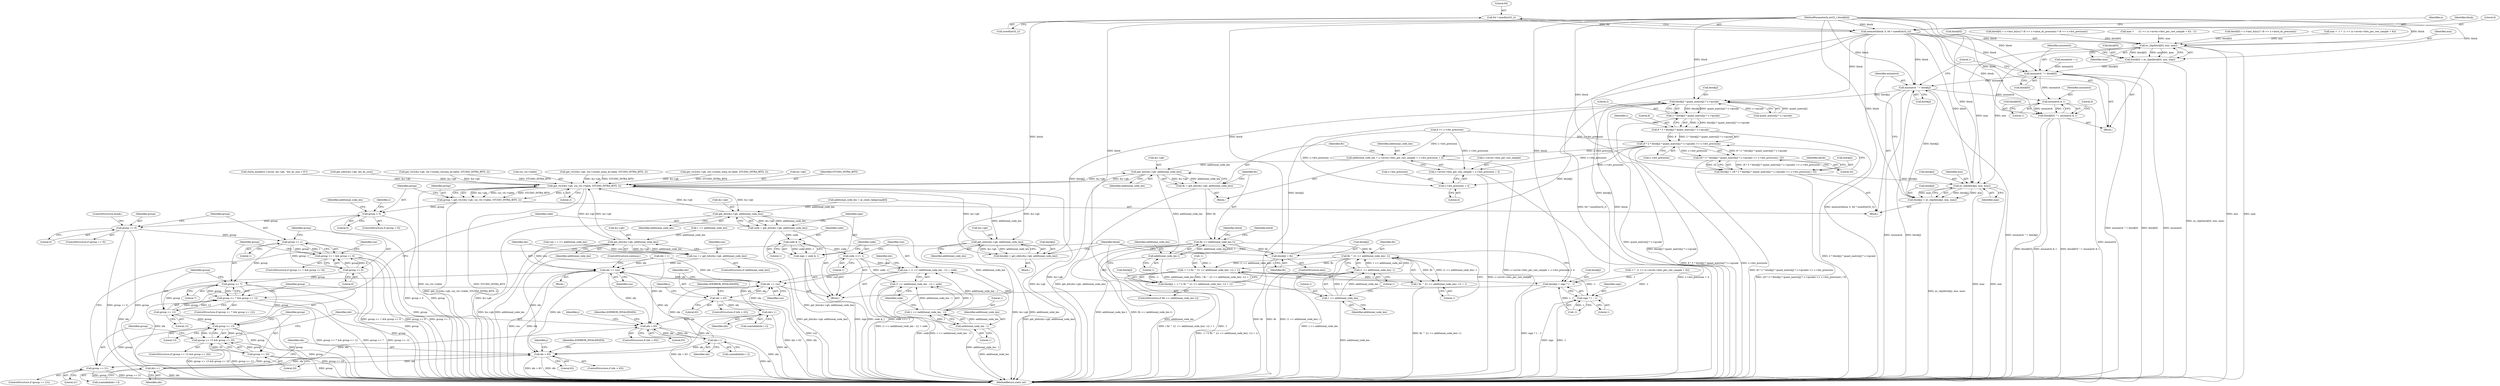 digraph "0_FFmpeg_d227ed5d598340e719eff7156b1aa0a4469e9a6a@API" {
"1000193" [label="(Call,64 * sizeof(int32_t))"];
"1000190" [label="(Call,memset(block, 0, 64 * sizeof(int32_t)))"];
"1000373" [label="(Call,av_clip(block[0], min, max))"];
"1000369" [label="(Call,block[0] = av_clip(block[0], min, max))"];
"1000379" [label="(Call,mismatch ^= block[0])"];
"1000659" [label="(Call,mismatch ^= block[j])"];
"1000634" [label="(Call,block[j] * quant_matrix[j] * s->qscale)"];
"1000632" [label="(Call,2 * block[j] * quant_matrix[j] * s->qscale)"];
"1000630" [label="(Call,8 * 2 * block[j] * quant_matrix[j] * s->qscale)"];
"1000629" [label="(Call,(8 * 2 * block[j] * quant_matrix[j] * s->qscale) >> s->dct_precision)"];
"1000575" [label="(Call,additional_code_len = s->avctx->bits_per_raw_sample + s->dct_precision + 4)"];
"1000590" [label="(Call,get_bits(&s->gb, additional_code_len))"];
"1000389" [label="(Call,get_vlc2(&s->gb, cur_vlc->table, STUDIO_INTRA_BITS, 2))"];
"1000387" [label="(Call,group = get_vlc2(&s->gb, cur_vlc->table, STUDIO_INTRA_BITS, 2))"];
"1000400" [label="(Call,group < 0)"];
"1000432" [label="(Call,group == 0)"];
"1000440" [label="(Call,group >= 1)"];
"1000439" [label="(Call,group >= 1 && group <= 6)"];
"1000443" [label="(Call,group <= 6)"];
"1000469" [label="(Call,group >= 7)"];
"1000468" [label="(Call,group >= 7 && group <= 12)"];
"1000472" [label="(Call,group <= 12)"];
"1000528" [label="(Call,group >= 13)"];
"1000527" [label="(Call,group >= 13 && group <= 20)"];
"1000531" [label="(Call,group <= 20)"];
"1000559" [label="(Call,group == 21)"];
"1000456" [label="(Call,get_bits(&s->gb, additional_code_len))"];
"1000454" [label="(Call,run += get_bits(&s->gb, additional_code_len))"];
"1000462" [label="(Call,idx += run)"];
"1000501" [label="(Call,idx += run)"];
"1000505" [label="(Call,idx > 63)"];
"1000514" [label="(Call,idx++)"];
"1000536" [label="(Call,idx > 63)"];
"1000545" [label="(Call,idx++)"];
"1000564" [label="(Call,idx > 63)"];
"1000573" [label="(Call,idx++)"];
"1000478" [label="(Call,get_bits(&s->gb, additional_code_len))"];
"1000476" [label="(Call,code = get_bits(&s->gb, additional_code_len))"];
"1000486" [label="(Call,code & 1)"];
"1000484" [label="(Call,sign = code & 1)"];
"1000489" [label="(Call,code >>= 1)"];
"1000492" [label="(Call,run = (1 << (additional_code_len - 1)) + code)"];
"1000494" [label="(Call,(1 << (additional_code_len - 1)) + code)"];
"1000497" [label="(Call,additional_code_len - 1)"];
"1000495" [label="(Call,1 << (additional_code_len - 1))"];
"1000551" [label="(Call,get_xbits(&s->gb, additional_code_len))"];
"1000547" [label="(Call,block[j] = get_xbits(&s->gb, additional_code_len))"];
"1000588" [label="(Call,flc = get_bits(&s->gb, additional_code_len))"];
"1000597" [label="(Call,flc >> (additional_code_len-1))"];
"1000610" [label="(Call,flc ^ ((1 << additional_code_len) -1))"];
"1000606" [label="(Call,-1 * (( flc ^ ((1 << additional_code_len) -1)) + 1))"];
"1000516" [label="(Call,block[j] = sign ? 1 : -1)"];
"1000520" [label="(Call,sign ? 1 : -1)"];
"1000602" [label="(Call,block[j] = -1 * (( flc ^ ((1 << additional_code_len) -1)) + 1))"];
"1000609" [label="(Call,( flc ^ ((1 << additional_code_len) -1)) + 1)"];
"1000619" [label="(Call,block[j] = flc)"];
"1000599" [label="(Call,additional_code_len-1)"];
"1000613" [label="(Call,1 << additional_code_len)"];
"1000612" [label="(Call,(1 << additional_code_len) -1)"];
"1000577" [label="(Call,s->avctx->bits_per_raw_sample + s->dct_precision + 4)"];
"1000583" [label="(Call,s->dct_precision + 4)"];
"1000628" [label="(Call,((8 * 2 * block[j] * quant_matrix[j] * s->qscale) >> s->dct_precision) / 32)"];
"1000624" [label="(Call,block[j] = ((8 * 2 * block[j] * quant_matrix[j] * s->qscale) >> s->dct_precision) / 32)"];
"1000653" [label="(Call,av_clip(block[j], min, max))"];
"1000649" [label="(Call,block[j] = av_clip(block[j], min, max))"];
"1000668" [label="(Call,mismatch & 1)"];
"1000664" [label="(Call,block[63] ^= mismatch & 1)"];
"1000576" [label="(Identifier,additional_code_len)"];
"1000465" [label="(ControlStructure,continue;)"];
"1000400" [label="(Call,group < 0)"];
"1000629" [label="(Call,(8 * 2 * block[j] * quant_matrix[j] * s->qscale) >> s->dct_precision)"];
"1000438" [label="(ControlStructure,if (group >= 1 && group <= 6))"];
"1000385" [label="(Literal,1)"];
"1000660" [label="(Identifier,mismatch)"];
"1000388" [label="(Identifier,group)"];
"1000491" [label="(Literal,1)"];
"1000443" [label="(Call,group <= 6)"];
"1000668" [label="(Call,mismatch & 1)"];
"1000523" [label="(Call,-1)"];
"1000645" [label="(Call,s->dct_precision)"];
"1000651" [label="(Identifier,block)"];
"1000573" [label="(Call,idx++)"];
"1000507" [label="(Literal,63)"];
"1000597" [label="(Call,flc >> (additional_code_len-1))"];
"1000600" [label="(Identifier,additional_code_len)"];
"1000463" [label="(Identifier,idx)"];
"1000536" [label="(Call,idx > 63)"];
"1000623" [label="(Identifier,flc)"];
"1000492" [label="(Call,run = (1 << (additional_code_len - 1)) + code)"];
"1000406" [label="(Identifier,s)"];
"1000399" [label="(ControlStructure,if (group < 0))"];
"1000386" [label="(Block,)"];
"1000484" [label="(Call,sign = code & 1)"];
"1000552" [label="(Call,&s->gb)"];
"1000503" [label="(Identifier,run)"];
"1000630" [label="(Call,8 * 2 * block[j] * quant_matrix[j] * s->qscale)"];
"1000187" [label="(Call,mismatch = 1)"];
"1000604" [label="(Identifier,block)"];
"1000369" [label="(Call,block[0] = av_clip(block[0], min, max))"];
"1000442" [label="(Literal,1)"];
"1000547" [label="(Call,block[j] = get_xbits(&s->gb, additional_code_len))"];
"1000609" [label="(Call,( flc ^ ((1 << additional_code_len) -1)) + 1)"];
"1000615" [label="(Identifier,additional_code_len)"];
"1000364" [label="(Call,8 >> s->dct_precision)"];
"1000472" [label="(Call,group <= 12)"];
"1000498" [label="(Identifier,additional_code_len)"];
"1000548" [label="(Call,block[j])"];
"1000432" [label="(Call,group == 0)"];
"1000332" [label="(Call,block[0] = s->last_dc[cc] * (8 >> s->intra_dc_precision))"];
"1000473" [label="(Identifier,group)"];
"1000497" [label="(Call,additional_code_len - 1)"];
"1000624" [label="(Call,block[j] = ((8 * 2 * block[j] * quant_matrix[j] * s->qscale) >> s->dct_precision) / 32)"];
"1000456" [label="(Call,get_bits(&s->gb, additional_code_len))"];
"1000297" [label="(Call,get_xbits(&s->gb, dct_dc_size))"];
"1000109" [label="(MethodParameterIn,int32_t block[64])"];
"1000434" [label="(Literal,0)"];
"1000612" [label="(Call,(1 << additional_code_len) -1)"];
"1000664" [label="(Call,block[63] ^= mismatch & 1)"];
"1000470" [label="(Identifier,group)"];
"1000506" [label="(Identifier,idx)"];
"1000486" [label="(Call,code & 1)"];
"1000628" [label="(Call,((8 * 2 * block[j] * quant_matrix[j] * s->qscale) >> s->dct_precision) / 32)"];
"1000199" [label="(Identifier,n)"];
"1000560" [label="(Identifier,group)"];
"1000570" [label="(Identifier,j)"];
"1000520" [label="(Call,sign ? 1 : -1)"];
"1000596" [label="(ControlStructure,if (flc >> (additional_code_len-1)))"];
"1000526" [label="(ControlStructure,if (group >= 13 && group <= 20))"];
"1000496" [label="(Literal,1)"];
"1000194" [label="(Literal,64)"];
"1000649" [label="(Call,block[j] = av_clip(block[j], min, max))"];
"1000564" [label="(Call,idx > 63)"];
"1000669" [label="(Identifier,mismatch)"];
"1000517" [label="(Call,block[j])"];
"1000542" [label="(Identifier,j)"];
"1000568" [label="(Identifier,AVERROR_INVALIDDATA)"];
"1000565" [label="(Identifier,idx)"];
"1000632" [label="(Call,2 * block[j] * quant_matrix[j] * s->qscale)"];
"1000625" [label="(Call,block[j])"];
"1000381" [label="(Call,block[0])"];
"1000433" [label="(Identifier,group)"];
"1000159" [label="(Call,min = -1 *  (1 << (s->avctx->bits_per_raw_sample + 6)))"];
"1000191" [label="(Identifier,block)"];
"1000439" [label="(Call,group >= 1 && group <= 6)"];
"1000537" [label="(Identifier,idx)"];
"1000595" [label="(Identifier,additional_code_len)"];
"1000505" [label="(Call,idx > 63)"];
"1000485" [label="(Identifier,sign)"];
"1000659" [label="(Call,mismatch ^= block[j])"];
"1000588" [label="(Call,flc = get_bits(&s->gb, additional_code_len))"];
"1000500" [label="(Identifier,code)"];
"1000577" [label="(Call,s->avctx->bits_per_raw_sample + s->dct_precision + 4)"];
"1000571" [label="(Call,scantable[idx++])"];
"1000672" [label="(Literal,0)"];
"1000387" [label="(Call,group = get_vlc2(&s->gb, cur_vlc->table, STUDIO_INTRA_BITS, 2))"];
"1000446" [label="(Block,)"];
"1000530" [label="(Literal,13)"];
"1000635" [label="(Call,block[j])"];
"1000412" [label="(Call,additional_code_len = ac_state_tab[group][0])"];
"1000511" [label="(Identifier,j)"];
"1000543" [label="(Call,scantable[idx++])"];
"1000561" [label="(Literal,21)"];
"1000448" [label="(Identifier,run)"];
"1000474" [label="(Literal,12)"];
"1000634" [label="(Call,block[j] * quant_matrix[j] * s->qscale)"];
"1000444" [label="(Identifier,group)"];
"1000540" [label="(Identifier,AVERROR_INVALIDDATA)"];
"1000379" [label="(Call,mismatch ^= block[0])"];
"1000493" [label="(Identifier,run)"];
"1000190" [label="(Call,memset(block, 0, 64 * sizeof(int32_t)))"];
"1000161" [label="(Call,-1 *  (1 << (s->avctx->bits_per_raw_sample + 6)))"];
"1000532" [label="(Identifier,group)"];
"1000452" [label="(ControlStructure,if (additional_code_len))"];
"1000440" [label="(Call,group >= 1)"];
"1000613" [label="(Call,1 << additional_code_len)"];
"1000254" [label="(Call,get_vlc2(&s->gb, ctx->studio_chroma_dc.table, STUDIO_INTRA_BITS, 2))"];
"1000455" [label="(Identifier,run)"];
"1000488" [label="(Literal,1)"];
"1000461" [label="(Identifier,additional_code_len)"];
"1000535" [label="(ControlStructure,if (idx > 63))"];
"1000476" [label="(Call,code = get_bits(&s->gb, additional_code_len))"];
"1000499" [label="(Literal,1)"];
"1000626" [label="(Identifier,block)"];
"1000558" [label="(ControlStructure,if (group == 21))"];
"1000195" [label="(Call,sizeof(int32_t))"];
"1000583" [label="(Call,s->dct_precision + 4)"];
"1000380" [label="(Identifier,mismatch)"];
"1000638" [label="(Call,quant_matrix[j] * s->qscale)"];
"1000447" [label="(Call,run = 1 << additional_code_len)"];
"1000534" [label="(Block,)"];
"1000521" [label="(Identifier,sign)"];
"1000377" [label="(Identifier,min)"];
"1000441" [label="(Identifier,group)"];
"1000489" [label="(Call,code >>= 1)"];
"1000606" [label="(Call,-1 * (( flc ^ ((1 << additional_code_len) -1)) + 1))"];
"1000531" [label="(Call,group <= 20)"];
"1000475" [label="(Block,)"];
"1000126" [label="(Call,idx = 1)"];
"1000620" [label="(Call,block[j])"];
"1000587" [label="(Literal,4)"];
"1000374" [label="(Call,block[0])"];
"1000468" [label="(Call,group >= 7 && group <= 12)"];
"1000478" [label="(Call,get_bits(&s->gb, additional_code_len))"];
"1000431" [label="(ControlStructure,if (group == 0))"];
"1000614" [label="(Literal,1)"];
"1000658" [label="(Identifier,max)"];
"1000546" [label="(Identifier,idx)"];
"1000619" [label="(Call,block[j] = flc)"];
"1000650" [label="(Call,block[j])"];
"1000490" [label="(Identifier,code)"];
"1000516" [label="(Call,block[j] = sign ? 1 : -1)"];
"1000494" [label="(Call,(1 << (additional_code_len - 1)) + code)"];
"1000483" [label="(Identifier,additional_code_len)"];
"1000522" [label="(Literal,1)"];
"1000654" [label="(Call,block[j])"];
"1000502" [label="(Identifier,idx)"];
"1000607" [label="(Call,-1)"];
"1000479" [label="(Call,&s->gb)"];
"1000538" [label="(Literal,63)"];
"1000661" [label="(Call,block[j])"];
"1000445" [label="(Literal,6)"];
"1000545" [label="(Call,idx++)"];
"1000633" [label="(Literal,2)"];
"1000574" [label="(Identifier,idx)"];
"1000617" [label="(Literal,1)"];
"1000401" [label="(Identifier,group)"];
"1000467" [label="(ControlStructure,if (group >= 7 && group <= 12))"];
"1000495" [label="(Call,1 << (additional_code_len - 1))"];
"1000665" [label="(Call,block[63])"];
"1000394" [label="(Call,cur_vlc->table)"];
"1000562" [label="(Block,)"];
"1000602" [label="(Call,block[j] = -1 * (( flc ^ ((1 << additional_code_len) -1)) + 1))"];
"1000193" [label="(Call,64 * sizeof(int32_t))"];
"1000471" [label="(Literal,7)"];
"1000449" [label="(Call,1 << additional_code_len)"];
"1000591" [label="(Call,&s->gb)"];
"1000590" [label="(Call,get_bits(&s->gb, additional_code_len))"];
"1000512" [label="(Call,scantable[idx++])"];
"1000563" [label="(ControlStructure,if (idx > 63))"];
"1000207" [label="(Call,get_vlc2(&s->gb, ctx->studio_luma_dc.table, STUDIO_INTRA_BITS, 2))"];
"1000603" [label="(Call,block[j])"];
"1000529" [label="(Identifier,group)"];
"1000464" [label="(Identifier,run)"];
"1000610" [label="(Call,flc ^ ((1 << additional_code_len) -1))"];
"1000192" [label="(Literal,0)"];
"1000653" [label="(Call,av_clip(block[j], min, max))"];
"1000378" [label="(Identifier,max)"];
"1000646" [label="(Identifier,s)"];
"1000575" [label="(Call,additional_code_len = s->avctx->bits_per_raw_sample + s->dct_precision + 4)"];
"1000599" [label="(Call,additional_code_len-1)"];
"1000239" [label="(Call,get_vlc2(&s->gb, ctx->studio_luma_dc.table, STUDIO_INTRA_BITS, 2))"];
"1000348" [label="(Call,block[0] = s->last_dc[cc] * (8 >> s->intra_dc_precision) * (8 >> s->dct_precision))"];
"1000477" [label="(Identifier,code)"];
"1000598" [label="(Identifier,flc)"];
"1000589" [label="(Identifier,flc)"];
"1000670" [label="(Literal,1)"];
"1000584" [label="(Call,s->dct_precision)"];
"1000436" [label="(ControlStructure,break;)"];
"1000469" [label="(Call,group >= 7)"];
"1000454" [label="(Call,run += get_bits(&s->gb, additional_code_len))"];
"1000389" [label="(Call,get_vlc2(&s->gb, cur_vlc->table, STUDIO_INTRA_BITS, 2))"];
"1000509" [label="(Identifier,AVERROR_INVALIDDATA)"];
"1000390" [label="(Call,&s->gb)"];
"1000648" [label="(Literal,32)"];
"1000174" [label="(Call,max =      ((1 << (s->avctx->bits_per_raw_sample + 6)) - 1))"];
"1000514" [label="(Call,idx++)"];
"1000578" [label="(Call,s->avctx->bits_per_raw_sample)"];
"1000618" [label="(ControlStructure,else)"];
"1000397" [label="(Identifier,STUDIO_INTRA_BITS)"];
"1000457" [label="(Call,&s->gb)"];
"1000601" [label="(Literal,1)"];
"1000402" [label="(Literal,0)"];
"1000559" [label="(Call,group == 21)"];
"1000501" [label="(Call,idx += run)"];
"1000566" [label="(Literal,63)"];
"1000487" [label="(Identifier,code)"];
"1000621" [label="(Identifier,block)"];
"1000515" [label="(Identifier,idx)"];
"1000370" [label="(Call,block[0])"];
"1000611" [label="(Identifier,flc)"];
"1000413" [label="(Identifier,additional_code_len)"];
"1000528" [label="(Call,group >= 13)"];
"1000111" [label="(Block,)"];
"1000616" [label="(Literal,1)"];
"1000373" [label="(Call,av_clip(block[0], min, max))"];
"1000551" [label="(Call,get_xbits(&s->gb, additional_code_len))"];
"1000556" [label="(Identifier,additional_code_len)"];
"1000631" [label="(Literal,8)"];
"1000504" [label="(ControlStructure,if (idx > 63))"];
"1000398" [label="(Literal,2)"];
"1000673" [label="(MethodReturn,static int)"];
"1000462" [label="(Call,idx += run)"];
"1000657" [label="(Identifier,min)"];
"1000527" [label="(Call,group >= 13 && group <= 20)"];
"1000310" [label="(Call,check_marker(s->avctx, &s->gb, \"dct_dc_size > 8\"))"];
"1000533" [label="(Literal,20)"];
"1000193" -> "1000190"  [label="AST: "];
"1000193" -> "1000195"  [label="CFG: "];
"1000194" -> "1000193"  [label="AST: "];
"1000195" -> "1000193"  [label="AST: "];
"1000190" -> "1000193"  [label="CFG: "];
"1000193" -> "1000190"  [label="DDG: 64"];
"1000190" -> "1000111"  [label="AST: "];
"1000191" -> "1000190"  [label="AST: "];
"1000192" -> "1000190"  [label="AST: "];
"1000199" -> "1000190"  [label="CFG: "];
"1000190" -> "1000673"  [label="DDG: memset(block, 0, 64 * sizeof(int32_t))"];
"1000190" -> "1000673"  [label="DDG: block"];
"1000190" -> "1000673"  [label="DDG: 64 * sizeof(int32_t)"];
"1000109" -> "1000190"  [label="DDG: block"];
"1000190" -> "1000373"  [label="DDG: block"];
"1000190" -> "1000379"  [label="DDG: block"];
"1000190" -> "1000634"  [label="DDG: block"];
"1000190" -> "1000653"  [label="DDG: block"];
"1000190" -> "1000659"  [label="DDG: block"];
"1000190" -> "1000664"  [label="DDG: block"];
"1000373" -> "1000369"  [label="AST: "];
"1000373" -> "1000378"  [label="CFG: "];
"1000374" -> "1000373"  [label="AST: "];
"1000377" -> "1000373"  [label="AST: "];
"1000378" -> "1000373"  [label="AST: "];
"1000369" -> "1000373"  [label="CFG: "];
"1000373" -> "1000673"  [label="DDG: min"];
"1000373" -> "1000673"  [label="DDG: max"];
"1000373" -> "1000369"  [label="DDG: block[0]"];
"1000373" -> "1000369"  [label="DDG: min"];
"1000373" -> "1000369"  [label="DDG: max"];
"1000348" -> "1000373"  [label="DDG: block[0]"];
"1000332" -> "1000373"  [label="DDG: block[0]"];
"1000109" -> "1000373"  [label="DDG: block"];
"1000159" -> "1000373"  [label="DDG: min"];
"1000174" -> "1000373"  [label="DDG: max"];
"1000373" -> "1000653"  [label="DDG: min"];
"1000373" -> "1000653"  [label="DDG: max"];
"1000369" -> "1000111"  [label="AST: "];
"1000370" -> "1000369"  [label="AST: "];
"1000380" -> "1000369"  [label="CFG: "];
"1000369" -> "1000673"  [label="DDG: av_clip(block[0], min, max)"];
"1000109" -> "1000369"  [label="DDG: block"];
"1000369" -> "1000379"  [label="DDG: block[0]"];
"1000379" -> "1000111"  [label="AST: "];
"1000379" -> "1000381"  [label="CFG: "];
"1000380" -> "1000379"  [label="AST: "];
"1000381" -> "1000379"  [label="AST: "];
"1000385" -> "1000379"  [label="CFG: "];
"1000379" -> "1000673"  [label="DDG: mismatch"];
"1000379" -> "1000673"  [label="DDG: mismatch ^= block[0]"];
"1000379" -> "1000673"  [label="DDG: block[0]"];
"1000187" -> "1000379"  [label="DDG: mismatch"];
"1000109" -> "1000379"  [label="DDG: block"];
"1000379" -> "1000659"  [label="DDG: mismatch"];
"1000379" -> "1000668"  [label="DDG: mismatch"];
"1000659" -> "1000386"  [label="AST: "];
"1000659" -> "1000661"  [label="CFG: "];
"1000660" -> "1000659"  [label="AST: "];
"1000661" -> "1000659"  [label="AST: "];
"1000385" -> "1000659"  [label="CFG: "];
"1000659" -> "1000673"  [label="DDG: mismatch"];
"1000659" -> "1000673"  [label="DDG: block[j]"];
"1000659" -> "1000673"  [label="DDG: mismatch ^= block[j]"];
"1000659" -> "1000634"  [label="DDG: block[j]"];
"1000649" -> "1000659"  [label="DDG: block[j]"];
"1000109" -> "1000659"  [label="DDG: block"];
"1000659" -> "1000668"  [label="DDG: mismatch"];
"1000634" -> "1000632"  [label="AST: "];
"1000634" -> "1000638"  [label="CFG: "];
"1000635" -> "1000634"  [label="AST: "];
"1000638" -> "1000634"  [label="AST: "];
"1000632" -> "1000634"  [label="CFG: "];
"1000634" -> "1000673"  [label="DDG: quant_matrix[j] * s->qscale"];
"1000634" -> "1000632"  [label="DDG: block[j]"];
"1000634" -> "1000632"  [label="DDG: quant_matrix[j] * s->qscale"];
"1000547" -> "1000634"  [label="DDG: block[j]"];
"1000602" -> "1000634"  [label="DDG: block[j]"];
"1000516" -> "1000634"  [label="DDG: block[j]"];
"1000619" -> "1000634"  [label="DDG: block[j]"];
"1000109" -> "1000634"  [label="DDG: block"];
"1000638" -> "1000634"  [label="DDG: quant_matrix[j]"];
"1000638" -> "1000634"  [label="DDG: s->qscale"];
"1000632" -> "1000630"  [label="AST: "];
"1000633" -> "1000632"  [label="AST: "];
"1000630" -> "1000632"  [label="CFG: "];
"1000632" -> "1000673"  [label="DDG: block[j] * quant_matrix[j] * s->qscale"];
"1000632" -> "1000630"  [label="DDG: 2"];
"1000632" -> "1000630"  [label="DDG: block[j] * quant_matrix[j] * s->qscale"];
"1000630" -> "1000629"  [label="AST: "];
"1000631" -> "1000630"  [label="AST: "];
"1000646" -> "1000630"  [label="CFG: "];
"1000630" -> "1000673"  [label="DDG: 2 * block[j] * quant_matrix[j] * s->qscale"];
"1000630" -> "1000629"  [label="DDG: 8"];
"1000630" -> "1000629"  [label="DDG: 2 * block[j] * quant_matrix[j] * s->qscale"];
"1000629" -> "1000628"  [label="AST: "];
"1000629" -> "1000645"  [label="CFG: "];
"1000645" -> "1000629"  [label="AST: "];
"1000648" -> "1000629"  [label="CFG: "];
"1000629" -> "1000673"  [label="DDG: 8 * 2 * block[j] * quant_matrix[j] * s->qscale"];
"1000629" -> "1000673"  [label="DDG: s->dct_precision"];
"1000629" -> "1000575"  [label="DDG: s->dct_precision"];
"1000629" -> "1000577"  [label="DDG: s->dct_precision"];
"1000629" -> "1000583"  [label="DDG: s->dct_precision"];
"1000629" -> "1000628"  [label="DDG: 8 * 2 * block[j] * quant_matrix[j] * s->qscale"];
"1000629" -> "1000628"  [label="DDG: s->dct_precision"];
"1000364" -> "1000629"  [label="DDG: s->dct_precision"];
"1000575" -> "1000562"  [label="AST: "];
"1000575" -> "1000577"  [label="CFG: "];
"1000576" -> "1000575"  [label="AST: "];
"1000577" -> "1000575"  [label="AST: "];
"1000589" -> "1000575"  [label="CFG: "];
"1000575" -> "1000673"  [label="DDG: s->avctx->bits_per_raw_sample + s->dct_precision + 4"];
"1000364" -> "1000575"  [label="DDG: s->dct_precision"];
"1000575" -> "1000590"  [label="DDG: additional_code_len"];
"1000590" -> "1000588"  [label="AST: "];
"1000590" -> "1000595"  [label="CFG: "];
"1000591" -> "1000590"  [label="AST: "];
"1000595" -> "1000590"  [label="AST: "];
"1000588" -> "1000590"  [label="CFG: "];
"1000590" -> "1000673"  [label="DDG: &s->gb"];
"1000590" -> "1000389"  [label="DDG: &s->gb"];
"1000590" -> "1000588"  [label="DDG: &s->gb"];
"1000590" -> "1000588"  [label="DDG: additional_code_len"];
"1000389" -> "1000590"  [label="DDG: &s->gb"];
"1000590" -> "1000599"  [label="DDG: additional_code_len"];
"1000389" -> "1000387"  [label="AST: "];
"1000389" -> "1000398"  [label="CFG: "];
"1000390" -> "1000389"  [label="AST: "];
"1000394" -> "1000389"  [label="AST: "];
"1000397" -> "1000389"  [label="AST: "];
"1000398" -> "1000389"  [label="AST: "];
"1000387" -> "1000389"  [label="CFG: "];
"1000389" -> "1000673"  [label="DDG: STUDIO_INTRA_BITS"];
"1000389" -> "1000673"  [label="DDG: cur_vlc->table"];
"1000389" -> "1000673"  [label="DDG: &s->gb"];
"1000389" -> "1000387"  [label="DDG: &s->gb"];
"1000389" -> "1000387"  [label="DDG: cur_vlc->table"];
"1000389" -> "1000387"  [label="DDG: STUDIO_INTRA_BITS"];
"1000389" -> "1000387"  [label="DDG: 2"];
"1000297" -> "1000389"  [label="DDG: &s->gb"];
"1000456" -> "1000389"  [label="DDG: &s->gb"];
"1000254" -> "1000389"  [label="DDG: &s->gb"];
"1000254" -> "1000389"  [label="DDG: STUDIO_INTRA_BITS"];
"1000239" -> "1000389"  [label="DDG: &s->gb"];
"1000239" -> "1000389"  [label="DDG: STUDIO_INTRA_BITS"];
"1000478" -> "1000389"  [label="DDG: &s->gb"];
"1000207" -> "1000389"  [label="DDG: &s->gb"];
"1000207" -> "1000389"  [label="DDG: STUDIO_INTRA_BITS"];
"1000310" -> "1000389"  [label="DDG: &s->gb"];
"1000551" -> "1000389"  [label="DDG: &s->gb"];
"1000389" -> "1000456"  [label="DDG: &s->gb"];
"1000389" -> "1000478"  [label="DDG: &s->gb"];
"1000389" -> "1000551"  [label="DDG: &s->gb"];
"1000387" -> "1000386"  [label="AST: "];
"1000388" -> "1000387"  [label="AST: "];
"1000401" -> "1000387"  [label="CFG: "];
"1000387" -> "1000673"  [label="DDG: get_vlc2(&s->gb, cur_vlc->table, STUDIO_INTRA_BITS, 2)"];
"1000387" -> "1000400"  [label="DDG: group"];
"1000400" -> "1000399"  [label="AST: "];
"1000400" -> "1000402"  [label="CFG: "];
"1000401" -> "1000400"  [label="AST: "];
"1000402" -> "1000400"  [label="AST: "];
"1000406" -> "1000400"  [label="CFG: "];
"1000413" -> "1000400"  [label="CFG: "];
"1000400" -> "1000673"  [label="DDG: group"];
"1000400" -> "1000673"  [label="DDG: group < 0"];
"1000400" -> "1000432"  [label="DDG: group"];
"1000432" -> "1000431"  [label="AST: "];
"1000432" -> "1000434"  [label="CFG: "];
"1000433" -> "1000432"  [label="AST: "];
"1000434" -> "1000432"  [label="AST: "];
"1000436" -> "1000432"  [label="CFG: "];
"1000441" -> "1000432"  [label="CFG: "];
"1000432" -> "1000673"  [label="DDG: group == 0"];
"1000432" -> "1000673"  [label="DDG: group"];
"1000432" -> "1000440"  [label="DDG: group"];
"1000440" -> "1000439"  [label="AST: "];
"1000440" -> "1000442"  [label="CFG: "];
"1000441" -> "1000440"  [label="AST: "];
"1000442" -> "1000440"  [label="AST: "];
"1000444" -> "1000440"  [label="CFG: "];
"1000439" -> "1000440"  [label="CFG: "];
"1000440" -> "1000673"  [label="DDG: group"];
"1000440" -> "1000439"  [label="DDG: group"];
"1000440" -> "1000439"  [label="DDG: 1"];
"1000440" -> "1000443"  [label="DDG: group"];
"1000440" -> "1000469"  [label="DDG: group"];
"1000439" -> "1000438"  [label="AST: "];
"1000439" -> "1000443"  [label="CFG: "];
"1000443" -> "1000439"  [label="AST: "];
"1000448" -> "1000439"  [label="CFG: "];
"1000470" -> "1000439"  [label="CFG: "];
"1000439" -> "1000673"  [label="DDG: group <= 6"];
"1000439" -> "1000673"  [label="DDG: group >= 1"];
"1000439" -> "1000673"  [label="DDG: group >= 1 && group <= 6"];
"1000443" -> "1000439"  [label="DDG: group"];
"1000443" -> "1000439"  [label="DDG: 6"];
"1000443" -> "1000445"  [label="CFG: "];
"1000444" -> "1000443"  [label="AST: "];
"1000445" -> "1000443"  [label="AST: "];
"1000443" -> "1000673"  [label="DDG: group"];
"1000443" -> "1000469"  [label="DDG: group"];
"1000469" -> "1000468"  [label="AST: "];
"1000469" -> "1000471"  [label="CFG: "];
"1000470" -> "1000469"  [label="AST: "];
"1000471" -> "1000469"  [label="AST: "];
"1000473" -> "1000469"  [label="CFG: "];
"1000468" -> "1000469"  [label="CFG: "];
"1000469" -> "1000673"  [label="DDG: group"];
"1000469" -> "1000468"  [label="DDG: group"];
"1000469" -> "1000468"  [label="DDG: 7"];
"1000469" -> "1000472"  [label="DDG: group"];
"1000469" -> "1000528"  [label="DDG: group"];
"1000468" -> "1000467"  [label="AST: "];
"1000468" -> "1000472"  [label="CFG: "];
"1000472" -> "1000468"  [label="AST: "];
"1000477" -> "1000468"  [label="CFG: "];
"1000529" -> "1000468"  [label="CFG: "];
"1000468" -> "1000673"  [label="DDG: group <= 12"];
"1000468" -> "1000673"  [label="DDG: group >= 7 && group <= 12"];
"1000468" -> "1000673"  [label="DDG: group >= 7"];
"1000472" -> "1000468"  [label="DDG: group"];
"1000472" -> "1000468"  [label="DDG: 12"];
"1000472" -> "1000474"  [label="CFG: "];
"1000473" -> "1000472"  [label="AST: "];
"1000474" -> "1000472"  [label="AST: "];
"1000472" -> "1000673"  [label="DDG: group"];
"1000472" -> "1000528"  [label="DDG: group"];
"1000528" -> "1000527"  [label="AST: "];
"1000528" -> "1000530"  [label="CFG: "];
"1000529" -> "1000528"  [label="AST: "];
"1000530" -> "1000528"  [label="AST: "];
"1000532" -> "1000528"  [label="CFG: "];
"1000527" -> "1000528"  [label="CFG: "];
"1000528" -> "1000673"  [label="DDG: group"];
"1000528" -> "1000527"  [label="DDG: group"];
"1000528" -> "1000527"  [label="DDG: 13"];
"1000528" -> "1000531"  [label="DDG: group"];
"1000528" -> "1000559"  [label="DDG: group"];
"1000527" -> "1000526"  [label="AST: "];
"1000527" -> "1000531"  [label="CFG: "];
"1000531" -> "1000527"  [label="AST: "];
"1000537" -> "1000527"  [label="CFG: "];
"1000560" -> "1000527"  [label="CFG: "];
"1000527" -> "1000673"  [label="DDG: group >= 13"];
"1000527" -> "1000673"  [label="DDG: group <= 20"];
"1000527" -> "1000673"  [label="DDG: group >= 13 && group <= 20"];
"1000531" -> "1000527"  [label="DDG: group"];
"1000531" -> "1000527"  [label="DDG: 20"];
"1000531" -> "1000533"  [label="CFG: "];
"1000532" -> "1000531"  [label="AST: "];
"1000533" -> "1000531"  [label="AST: "];
"1000531" -> "1000673"  [label="DDG: group"];
"1000531" -> "1000559"  [label="DDG: group"];
"1000559" -> "1000558"  [label="AST: "];
"1000559" -> "1000561"  [label="CFG: "];
"1000560" -> "1000559"  [label="AST: "];
"1000561" -> "1000559"  [label="AST: "];
"1000565" -> "1000559"  [label="CFG: "];
"1000626" -> "1000559"  [label="CFG: "];
"1000559" -> "1000673"  [label="DDG: group"];
"1000559" -> "1000673"  [label="DDG: group == 21"];
"1000456" -> "1000454"  [label="AST: "];
"1000456" -> "1000461"  [label="CFG: "];
"1000457" -> "1000456"  [label="AST: "];
"1000461" -> "1000456"  [label="AST: "];
"1000454" -> "1000456"  [label="CFG: "];
"1000456" -> "1000673"  [label="DDG: additional_code_len"];
"1000456" -> "1000673"  [label="DDG: &s->gb"];
"1000456" -> "1000454"  [label="DDG: &s->gb"];
"1000456" -> "1000454"  [label="DDG: additional_code_len"];
"1000449" -> "1000456"  [label="DDG: additional_code_len"];
"1000454" -> "1000452"  [label="AST: "];
"1000455" -> "1000454"  [label="AST: "];
"1000463" -> "1000454"  [label="CFG: "];
"1000454" -> "1000673"  [label="DDG: get_bits(&s->gb, additional_code_len)"];
"1000447" -> "1000454"  [label="DDG: run"];
"1000454" -> "1000462"  [label="DDG: run"];
"1000462" -> "1000446"  [label="AST: "];
"1000462" -> "1000464"  [label="CFG: "];
"1000463" -> "1000462"  [label="AST: "];
"1000464" -> "1000462"  [label="AST: "];
"1000465" -> "1000462"  [label="CFG: "];
"1000462" -> "1000673"  [label="DDG: idx"];
"1000462" -> "1000673"  [label="DDG: run"];
"1000447" -> "1000462"  [label="DDG: run"];
"1000514" -> "1000462"  [label="DDG: idx"];
"1000573" -> "1000462"  [label="DDG: idx"];
"1000126" -> "1000462"  [label="DDG: idx"];
"1000545" -> "1000462"  [label="DDG: idx"];
"1000462" -> "1000501"  [label="DDG: idx"];
"1000462" -> "1000536"  [label="DDG: idx"];
"1000462" -> "1000564"  [label="DDG: idx"];
"1000501" -> "1000475"  [label="AST: "];
"1000501" -> "1000503"  [label="CFG: "];
"1000502" -> "1000501"  [label="AST: "];
"1000503" -> "1000501"  [label="AST: "];
"1000506" -> "1000501"  [label="CFG: "];
"1000501" -> "1000673"  [label="DDG: run"];
"1000492" -> "1000501"  [label="DDG: run"];
"1000514" -> "1000501"  [label="DDG: idx"];
"1000573" -> "1000501"  [label="DDG: idx"];
"1000126" -> "1000501"  [label="DDG: idx"];
"1000545" -> "1000501"  [label="DDG: idx"];
"1000501" -> "1000505"  [label="DDG: idx"];
"1000505" -> "1000504"  [label="AST: "];
"1000505" -> "1000507"  [label="CFG: "];
"1000506" -> "1000505"  [label="AST: "];
"1000507" -> "1000505"  [label="AST: "];
"1000509" -> "1000505"  [label="CFG: "];
"1000511" -> "1000505"  [label="CFG: "];
"1000505" -> "1000673"  [label="DDG: idx"];
"1000505" -> "1000673"  [label="DDG: idx > 63"];
"1000505" -> "1000514"  [label="DDG: idx"];
"1000514" -> "1000512"  [label="AST: "];
"1000514" -> "1000515"  [label="CFG: "];
"1000515" -> "1000514"  [label="AST: "];
"1000512" -> "1000514"  [label="CFG: "];
"1000514" -> "1000673"  [label="DDG: idx"];
"1000514" -> "1000536"  [label="DDG: idx"];
"1000514" -> "1000564"  [label="DDG: idx"];
"1000536" -> "1000535"  [label="AST: "];
"1000536" -> "1000538"  [label="CFG: "];
"1000537" -> "1000536"  [label="AST: "];
"1000538" -> "1000536"  [label="AST: "];
"1000540" -> "1000536"  [label="CFG: "];
"1000542" -> "1000536"  [label="CFG: "];
"1000536" -> "1000673"  [label="DDG: idx > 63"];
"1000536" -> "1000673"  [label="DDG: idx"];
"1000573" -> "1000536"  [label="DDG: idx"];
"1000126" -> "1000536"  [label="DDG: idx"];
"1000545" -> "1000536"  [label="DDG: idx"];
"1000536" -> "1000545"  [label="DDG: idx"];
"1000545" -> "1000543"  [label="AST: "];
"1000545" -> "1000546"  [label="CFG: "];
"1000546" -> "1000545"  [label="AST: "];
"1000543" -> "1000545"  [label="CFG: "];
"1000545" -> "1000673"  [label="DDG: idx"];
"1000545" -> "1000564"  [label="DDG: idx"];
"1000564" -> "1000563"  [label="AST: "];
"1000564" -> "1000566"  [label="CFG: "];
"1000565" -> "1000564"  [label="AST: "];
"1000566" -> "1000564"  [label="AST: "];
"1000568" -> "1000564"  [label="CFG: "];
"1000570" -> "1000564"  [label="CFG: "];
"1000564" -> "1000673"  [label="DDG: idx"];
"1000564" -> "1000673"  [label="DDG: idx > 63"];
"1000573" -> "1000564"  [label="DDG: idx"];
"1000126" -> "1000564"  [label="DDG: idx"];
"1000564" -> "1000573"  [label="DDG: idx"];
"1000573" -> "1000571"  [label="AST: "];
"1000573" -> "1000574"  [label="CFG: "];
"1000574" -> "1000573"  [label="AST: "];
"1000571" -> "1000573"  [label="CFG: "];
"1000573" -> "1000673"  [label="DDG: idx"];
"1000478" -> "1000476"  [label="AST: "];
"1000478" -> "1000483"  [label="CFG: "];
"1000479" -> "1000478"  [label="AST: "];
"1000483" -> "1000478"  [label="AST: "];
"1000476" -> "1000478"  [label="CFG: "];
"1000478" -> "1000673"  [label="DDG: &s->gb"];
"1000478" -> "1000476"  [label="DDG: &s->gb"];
"1000478" -> "1000476"  [label="DDG: additional_code_len"];
"1000412" -> "1000478"  [label="DDG: additional_code_len"];
"1000478" -> "1000497"  [label="DDG: additional_code_len"];
"1000476" -> "1000475"  [label="AST: "];
"1000477" -> "1000476"  [label="AST: "];
"1000485" -> "1000476"  [label="CFG: "];
"1000476" -> "1000673"  [label="DDG: get_bits(&s->gb, additional_code_len)"];
"1000476" -> "1000486"  [label="DDG: code"];
"1000486" -> "1000484"  [label="AST: "];
"1000486" -> "1000488"  [label="CFG: "];
"1000487" -> "1000486"  [label="AST: "];
"1000488" -> "1000486"  [label="AST: "];
"1000484" -> "1000486"  [label="CFG: "];
"1000486" -> "1000484"  [label="DDG: code"];
"1000486" -> "1000484"  [label="DDG: 1"];
"1000486" -> "1000489"  [label="DDG: code"];
"1000484" -> "1000475"  [label="AST: "];
"1000485" -> "1000484"  [label="AST: "];
"1000490" -> "1000484"  [label="CFG: "];
"1000484" -> "1000673"  [label="DDG: code & 1"];
"1000484" -> "1000673"  [label="DDG: sign"];
"1000489" -> "1000475"  [label="AST: "];
"1000489" -> "1000491"  [label="CFG: "];
"1000490" -> "1000489"  [label="AST: "];
"1000491" -> "1000489"  [label="AST: "];
"1000493" -> "1000489"  [label="CFG: "];
"1000489" -> "1000673"  [label="DDG: code >>= 1"];
"1000489" -> "1000492"  [label="DDG: code"];
"1000489" -> "1000494"  [label="DDG: code"];
"1000492" -> "1000475"  [label="AST: "];
"1000492" -> "1000494"  [label="CFG: "];
"1000493" -> "1000492"  [label="AST: "];
"1000494" -> "1000492"  [label="AST: "];
"1000502" -> "1000492"  [label="CFG: "];
"1000492" -> "1000673"  [label="DDG: (1 << (additional_code_len - 1)) + code"];
"1000495" -> "1000492"  [label="DDG: 1"];
"1000495" -> "1000492"  [label="DDG: additional_code_len - 1"];
"1000494" -> "1000500"  [label="CFG: "];
"1000495" -> "1000494"  [label="AST: "];
"1000500" -> "1000494"  [label="AST: "];
"1000494" -> "1000673"  [label="DDG: 1 << (additional_code_len - 1)"];
"1000494" -> "1000673"  [label="DDG: code"];
"1000495" -> "1000494"  [label="DDG: 1"];
"1000495" -> "1000494"  [label="DDG: additional_code_len - 1"];
"1000497" -> "1000495"  [label="AST: "];
"1000497" -> "1000499"  [label="CFG: "];
"1000498" -> "1000497"  [label="AST: "];
"1000499" -> "1000497"  [label="AST: "];
"1000495" -> "1000497"  [label="CFG: "];
"1000497" -> "1000673"  [label="DDG: additional_code_len"];
"1000497" -> "1000495"  [label="DDG: additional_code_len"];
"1000497" -> "1000495"  [label="DDG: 1"];
"1000496" -> "1000495"  [label="AST: "];
"1000500" -> "1000495"  [label="CFG: "];
"1000495" -> "1000673"  [label="DDG: additional_code_len - 1"];
"1000551" -> "1000547"  [label="AST: "];
"1000551" -> "1000556"  [label="CFG: "];
"1000552" -> "1000551"  [label="AST: "];
"1000556" -> "1000551"  [label="AST: "];
"1000547" -> "1000551"  [label="CFG: "];
"1000551" -> "1000673"  [label="DDG: additional_code_len"];
"1000551" -> "1000673"  [label="DDG: &s->gb"];
"1000551" -> "1000547"  [label="DDG: &s->gb"];
"1000551" -> "1000547"  [label="DDG: additional_code_len"];
"1000412" -> "1000551"  [label="DDG: additional_code_len"];
"1000547" -> "1000534"  [label="AST: "];
"1000548" -> "1000547"  [label="AST: "];
"1000626" -> "1000547"  [label="CFG: "];
"1000547" -> "1000673"  [label="DDG: get_xbits(&s->gb, additional_code_len)"];
"1000109" -> "1000547"  [label="DDG: block"];
"1000588" -> "1000562"  [label="AST: "];
"1000589" -> "1000588"  [label="AST: "];
"1000598" -> "1000588"  [label="CFG: "];
"1000588" -> "1000673"  [label="DDG: get_bits(&s->gb, additional_code_len)"];
"1000588" -> "1000597"  [label="DDG: flc"];
"1000597" -> "1000596"  [label="AST: "];
"1000597" -> "1000599"  [label="CFG: "];
"1000598" -> "1000597"  [label="AST: "];
"1000599" -> "1000597"  [label="AST: "];
"1000604" -> "1000597"  [label="CFG: "];
"1000621" -> "1000597"  [label="CFG: "];
"1000597" -> "1000673"  [label="DDG: additional_code_len-1"];
"1000597" -> "1000673"  [label="DDG: flc >> (additional_code_len-1)"];
"1000599" -> "1000597"  [label="DDG: additional_code_len"];
"1000599" -> "1000597"  [label="DDG: 1"];
"1000597" -> "1000610"  [label="DDG: flc"];
"1000597" -> "1000619"  [label="DDG: flc"];
"1000610" -> "1000609"  [label="AST: "];
"1000610" -> "1000612"  [label="CFG: "];
"1000611" -> "1000610"  [label="AST: "];
"1000612" -> "1000610"  [label="AST: "];
"1000617" -> "1000610"  [label="CFG: "];
"1000610" -> "1000673"  [label="DDG: flc"];
"1000610" -> "1000673"  [label="DDG: (1 << additional_code_len) -1"];
"1000610" -> "1000606"  [label="DDG: flc"];
"1000610" -> "1000606"  [label="DDG: (1 << additional_code_len) -1"];
"1000610" -> "1000609"  [label="DDG: flc"];
"1000610" -> "1000609"  [label="DDG: (1 << additional_code_len) -1"];
"1000612" -> "1000610"  [label="DDG: 1 << additional_code_len"];
"1000612" -> "1000610"  [label="DDG: 1"];
"1000606" -> "1000602"  [label="AST: "];
"1000606" -> "1000609"  [label="CFG: "];
"1000607" -> "1000606"  [label="AST: "];
"1000609" -> "1000606"  [label="AST: "];
"1000602" -> "1000606"  [label="CFG: "];
"1000606" -> "1000673"  [label="DDG: -1"];
"1000606" -> "1000673"  [label="DDG: ( flc ^ ((1 << additional_code_len) -1)) + 1"];
"1000606" -> "1000516"  [label="DDG: -1"];
"1000606" -> "1000520"  [label="DDG: -1"];
"1000606" -> "1000602"  [label="DDG: -1"];
"1000606" -> "1000602"  [label="DDG: ( flc ^ ((1 << additional_code_len) -1)) + 1"];
"1000607" -> "1000606"  [label="DDG: 1"];
"1000516" -> "1000475"  [label="AST: "];
"1000516" -> "1000520"  [label="CFG: "];
"1000517" -> "1000516"  [label="AST: "];
"1000520" -> "1000516"  [label="AST: "];
"1000626" -> "1000516"  [label="CFG: "];
"1000516" -> "1000673"  [label="DDG: sign ? 1 : -1"];
"1000161" -> "1000516"  [label="DDG: -1"];
"1000523" -> "1000516"  [label="DDG: 1"];
"1000109" -> "1000516"  [label="DDG: block"];
"1000520" -> "1000522"  [label="CFG: "];
"1000520" -> "1000523"  [label="CFG: "];
"1000521" -> "1000520"  [label="AST: "];
"1000522" -> "1000520"  [label="AST: "];
"1000523" -> "1000520"  [label="AST: "];
"1000520" -> "1000673"  [label="DDG: sign"];
"1000520" -> "1000673"  [label="DDG: -1"];
"1000161" -> "1000520"  [label="DDG: -1"];
"1000523" -> "1000520"  [label="DDG: 1"];
"1000602" -> "1000596"  [label="AST: "];
"1000603" -> "1000602"  [label="AST: "];
"1000626" -> "1000602"  [label="CFG: "];
"1000602" -> "1000673"  [label="DDG: -1 * (( flc ^ ((1 << additional_code_len) -1)) + 1)"];
"1000109" -> "1000602"  [label="DDG: block"];
"1000609" -> "1000617"  [label="CFG: "];
"1000617" -> "1000609"  [label="AST: "];
"1000609" -> "1000673"  [label="DDG: flc ^ ((1 << additional_code_len) -1)"];
"1000619" -> "1000618"  [label="AST: "];
"1000619" -> "1000623"  [label="CFG: "];
"1000620" -> "1000619"  [label="AST: "];
"1000623" -> "1000619"  [label="AST: "];
"1000626" -> "1000619"  [label="CFG: "];
"1000619" -> "1000673"  [label="DDG: flc"];
"1000109" -> "1000619"  [label="DDG: block"];
"1000599" -> "1000601"  [label="CFG: "];
"1000600" -> "1000599"  [label="AST: "];
"1000601" -> "1000599"  [label="AST: "];
"1000599" -> "1000673"  [label="DDG: additional_code_len"];
"1000599" -> "1000613"  [label="DDG: additional_code_len"];
"1000613" -> "1000612"  [label="AST: "];
"1000613" -> "1000615"  [label="CFG: "];
"1000614" -> "1000613"  [label="AST: "];
"1000615" -> "1000613"  [label="AST: "];
"1000616" -> "1000613"  [label="CFG: "];
"1000613" -> "1000673"  [label="DDG: additional_code_len"];
"1000613" -> "1000612"  [label="DDG: 1"];
"1000613" -> "1000612"  [label="DDG: additional_code_len"];
"1000612" -> "1000616"  [label="CFG: "];
"1000616" -> "1000612"  [label="AST: "];
"1000612" -> "1000673"  [label="DDG: 1 << additional_code_len"];
"1000577" -> "1000583"  [label="CFG: "];
"1000578" -> "1000577"  [label="AST: "];
"1000583" -> "1000577"  [label="AST: "];
"1000577" -> "1000673"  [label="DDG: s->dct_precision + 4"];
"1000577" -> "1000673"  [label="DDG: s->avctx->bits_per_raw_sample"];
"1000364" -> "1000577"  [label="DDG: s->dct_precision"];
"1000583" -> "1000587"  [label="CFG: "];
"1000584" -> "1000583"  [label="AST: "];
"1000587" -> "1000583"  [label="AST: "];
"1000364" -> "1000583"  [label="DDG: s->dct_precision"];
"1000628" -> "1000624"  [label="AST: "];
"1000628" -> "1000648"  [label="CFG: "];
"1000648" -> "1000628"  [label="AST: "];
"1000624" -> "1000628"  [label="CFG: "];
"1000628" -> "1000673"  [label="DDG: (8 * 2 * block[j] * quant_matrix[j] * s->qscale) >> s->dct_precision"];
"1000628" -> "1000624"  [label="DDG: (8 * 2 * block[j] * quant_matrix[j] * s->qscale) >> s->dct_precision"];
"1000628" -> "1000624"  [label="DDG: 32"];
"1000624" -> "1000386"  [label="AST: "];
"1000625" -> "1000624"  [label="AST: "];
"1000651" -> "1000624"  [label="CFG: "];
"1000624" -> "1000673"  [label="DDG: ((8 * 2 * block[j] * quant_matrix[j] * s->qscale) >> s->dct_precision) / 32"];
"1000109" -> "1000624"  [label="DDG: block"];
"1000624" -> "1000653"  [label="DDG: block[j]"];
"1000653" -> "1000649"  [label="AST: "];
"1000653" -> "1000658"  [label="CFG: "];
"1000654" -> "1000653"  [label="AST: "];
"1000657" -> "1000653"  [label="AST: "];
"1000658" -> "1000653"  [label="AST: "];
"1000649" -> "1000653"  [label="CFG: "];
"1000653" -> "1000673"  [label="DDG: max"];
"1000653" -> "1000673"  [label="DDG: min"];
"1000653" -> "1000649"  [label="DDG: block[j]"];
"1000653" -> "1000649"  [label="DDG: min"];
"1000653" -> "1000649"  [label="DDG: max"];
"1000109" -> "1000653"  [label="DDG: block"];
"1000649" -> "1000386"  [label="AST: "];
"1000650" -> "1000649"  [label="AST: "];
"1000660" -> "1000649"  [label="CFG: "];
"1000649" -> "1000673"  [label="DDG: av_clip(block[j], min, max)"];
"1000109" -> "1000649"  [label="DDG: block"];
"1000668" -> "1000664"  [label="AST: "];
"1000668" -> "1000670"  [label="CFG: "];
"1000669" -> "1000668"  [label="AST: "];
"1000670" -> "1000668"  [label="AST: "];
"1000664" -> "1000668"  [label="CFG: "];
"1000668" -> "1000673"  [label="DDG: mismatch"];
"1000668" -> "1000664"  [label="DDG: mismatch"];
"1000668" -> "1000664"  [label="DDG: 1"];
"1000664" -> "1000111"  [label="AST: "];
"1000665" -> "1000664"  [label="AST: "];
"1000672" -> "1000664"  [label="CFG: "];
"1000664" -> "1000673"  [label="DDG: mismatch & 1"];
"1000664" -> "1000673"  [label="DDG: block[63] ^= mismatch & 1"];
"1000664" -> "1000673"  [label="DDG: block[63]"];
"1000109" -> "1000664"  [label="DDG: block"];
}
